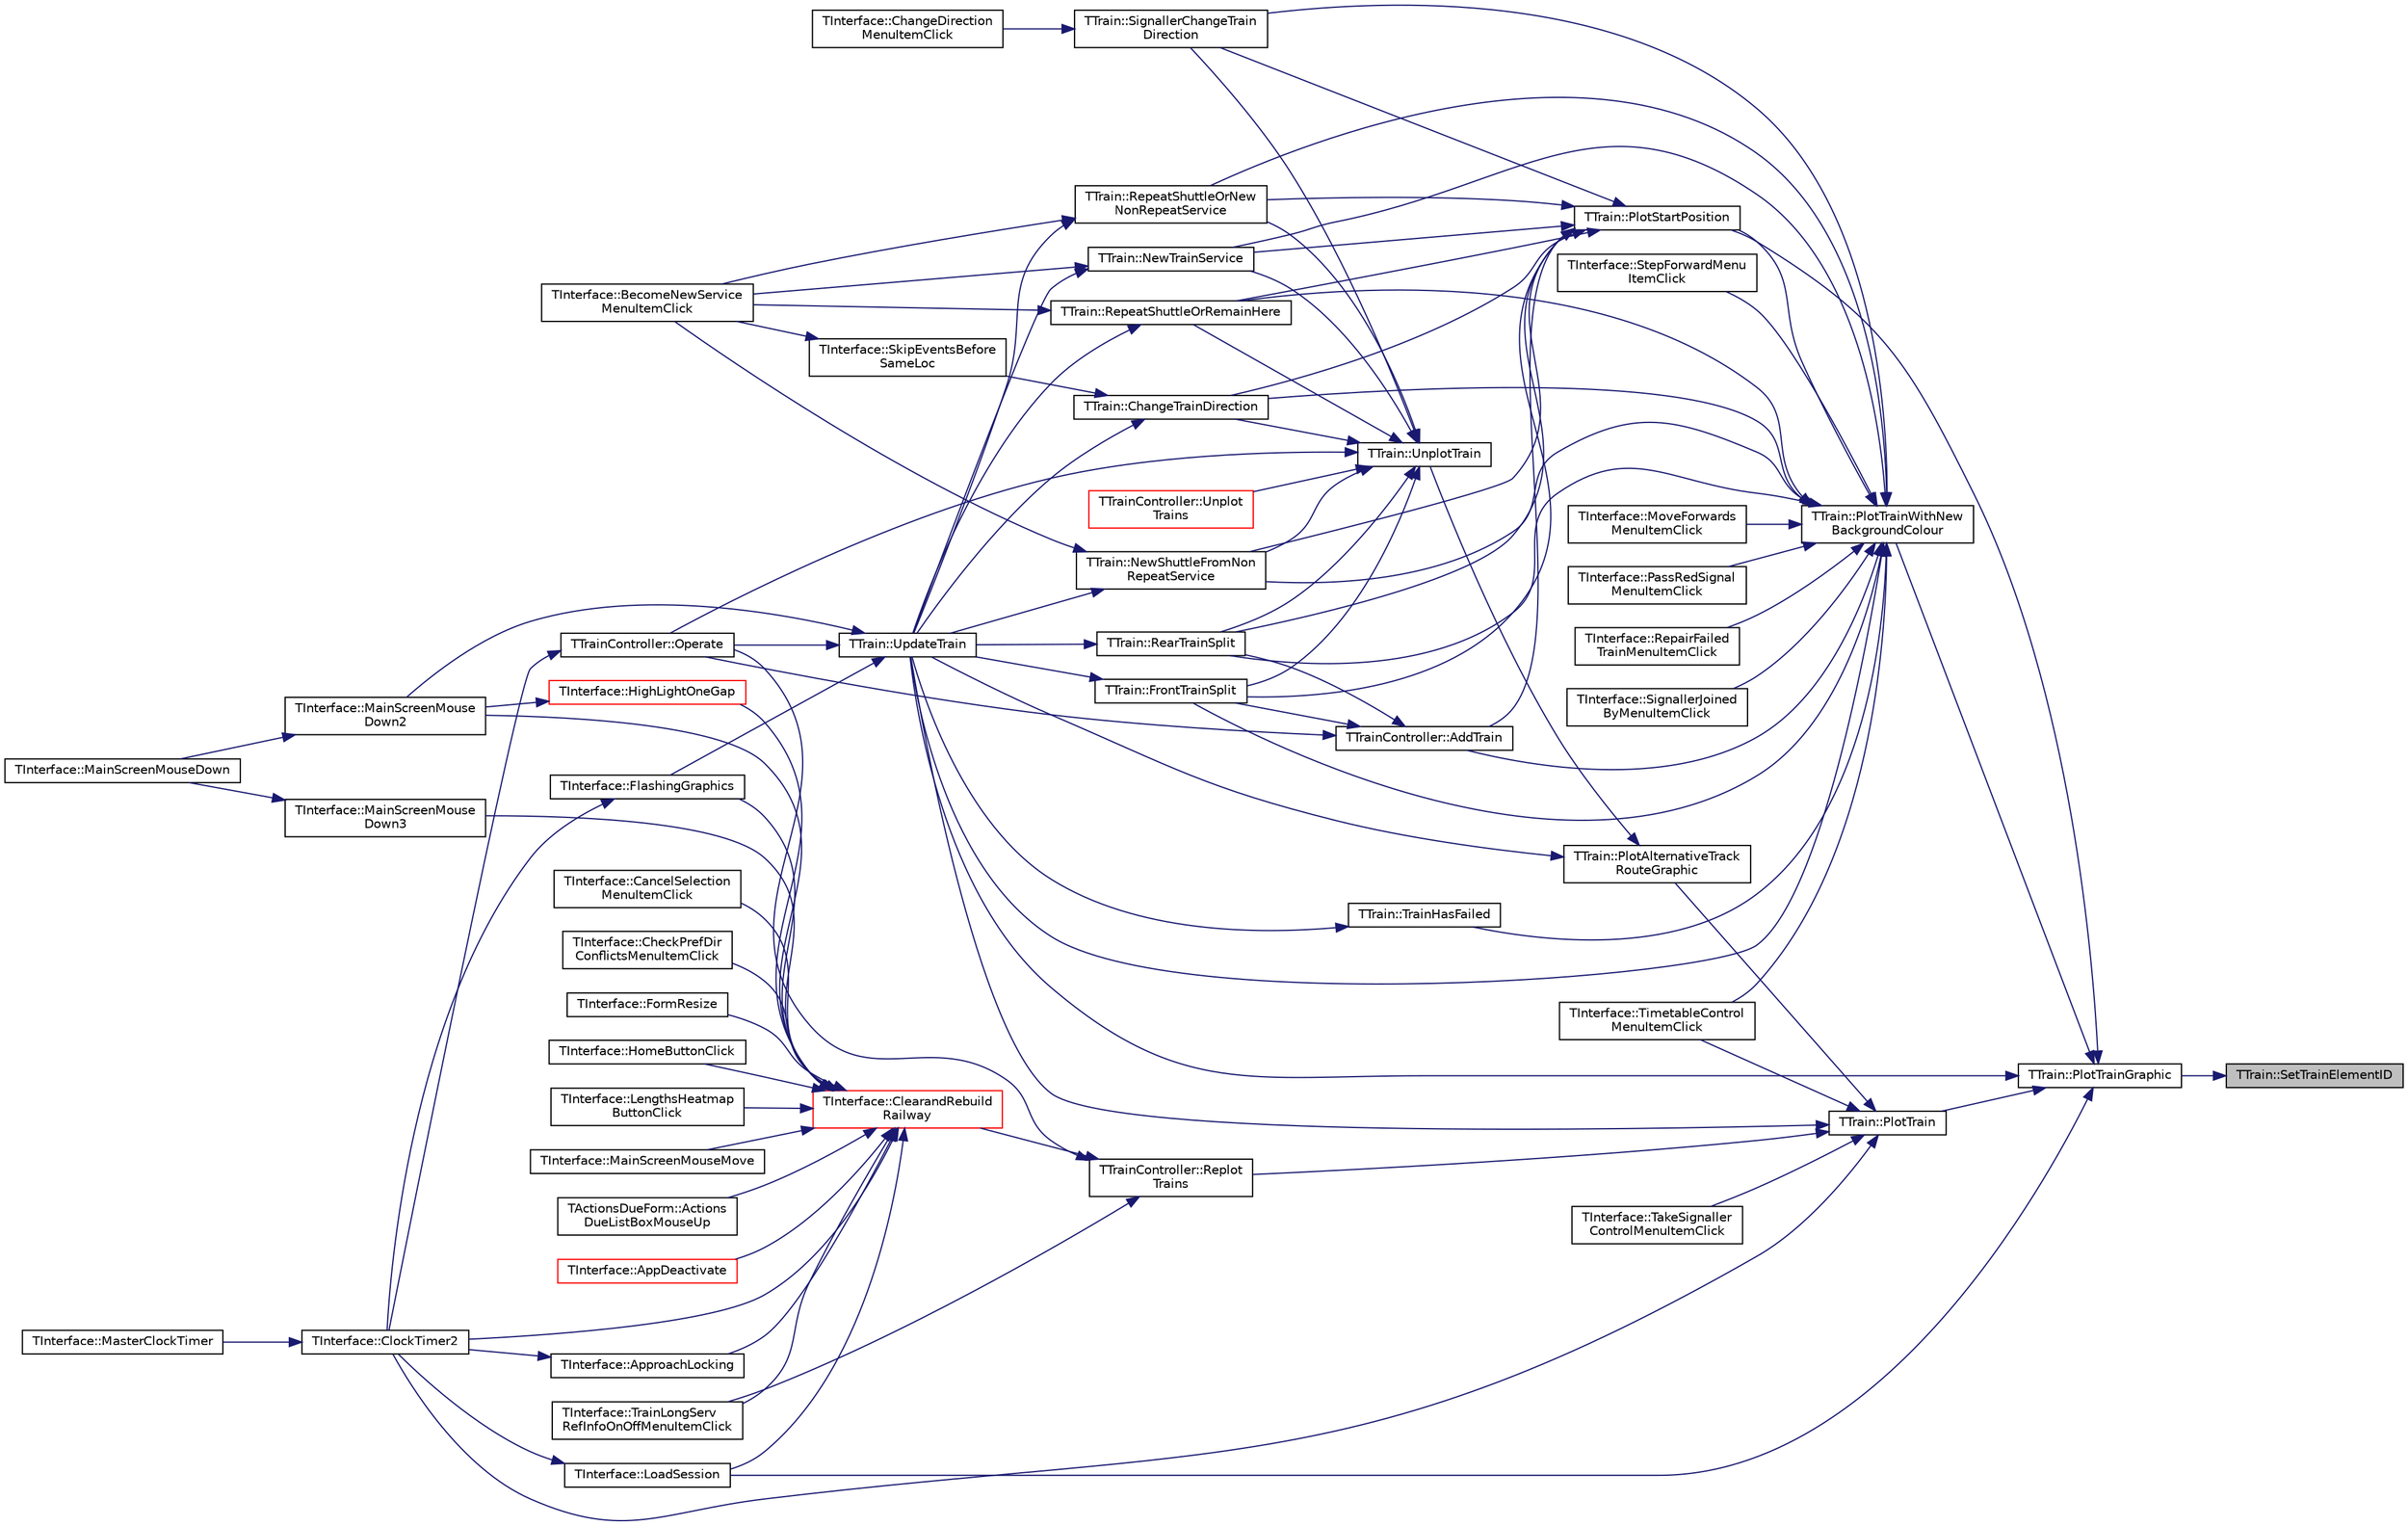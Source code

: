 digraph "TTrain::SetTrainElementID"
{
 // INTERACTIVE_SVG=YES
 // LATEX_PDF_SIZE
  edge [fontname="Helvetica",fontsize="10",labelfontname="Helvetica",labelfontsize="10"];
  node [fontname="Helvetica",fontsize="10",shape=record];
  rankdir="RL";
  Node1 [label="TTrain::SetTrainElementID",height=0.2,width=0.4,color="black", fillcolor="grey75", style="filled", fontcolor="black",tooltip="When a train moves onto an element that element has its TrainIDOnElement value set to the TrainID val..."];
  Node1 -> Node2 [dir="back",color="midnightblue",fontsize="10",style="solid",fontname="Helvetica"];
  Node2 [label="TTrain::PlotTrainGraphic",height=0.2,width=0.4,color="black", fillcolor="white", style="filled",URL="$class_t_train.html#a247bd95a7c648367736b116f553f4e54",tooltip="Plot the train's headcode character corresponding to ArrayNumber."];
  Node2 -> Node3 [dir="back",color="midnightblue",fontsize="10",style="solid",fontname="Helvetica"];
  Node3 [label="TInterface::LoadSession",height=0.2,width=0.4,color="black", fillcolor="white", style="filled",URL="$class_t_interface.html#a636b1b4bd29f2678a3290ed2d282f1c2",tooltip="Load a session file."];
  Node3 -> Node4 [dir="back",color="midnightblue",fontsize="10",style="solid",fontname="Helvetica"];
  Node4 [label="TInterface::ClockTimer2",height=0.2,width=0.4,color="black", fillcolor="white", style="filled",URL="$class_t_interface.html#a6139ffb52492eb89e5487a8a3cd647b5",tooltip="The main loop, called every clock tick via MasterClockTimer."];
  Node4 -> Node5 [dir="back",color="midnightblue",fontsize="10",style="solid",fontname="Helvetica"];
  Node5 [label="TInterface::MasterClockTimer",height=0.2,width=0.4,color="black", fillcolor="white", style="filled",URL="$class_t_interface.html#ace30a12d923fc7fb489afabb0a09aa4f",tooltip=" "];
  Node2 -> Node6 [dir="back",color="midnightblue",fontsize="10",style="solid",fontname="Helvetica"];
  Node6 [label="TTrain::PlotStartPosition",height=0.2,width=0.4,color="black", fillcolor="white", style="filled",URL="$class_t_train.html#a43cd691f12297c4c13a19791329dd627",tooltip="Plots the train and sets up all relevant members for a new train when it is introduced into the railw..."];
  Node6 -> Node7 [dir="back",color="midnightblue",fontsize="10",style="solid",fontname="Helvetica"];
  Node7 [label="TTrainController::AddTrain",height=0.2,width=0.4,color="black", fillcolor="white", style="filled",URL="$class_t_train_controller.html#aa895b60238810a9d134cd5b9c886da56",tooltip="Introduce a new train to the railway, with the characteristics specified, returns true for success,..."];
  Node7 -> Node8 [dir="back",color="midnightblue",fontsize="10",style="solid",fontname="Helvetica"];
  Node8 [label="TTrain::FrontTrainSplit",height=0.2,width=0.4,color="black", fillcolor="white", style="filled",URL="$class_t_train.html#ad666fb061d1da7c44a72ec963c2098aa",tooltip="Carry out the actions needed when a train is to split from the front."];
  Node8 -> Node9 [dir="back",color="midnightblue",fontsize="10",style="solid",fontname="Helvetica"];
  Node9 [label="TTrain::UpdateTrain",height=0.2,width=0.4,color="black", fillcolor="white", style="filled",URL="$class_t_train.html#a89ad640ecf8f5163c40727b4e28575fc",tooltip="Major function called at each clock tick for each train & handles all train movement & associated act..."];
  Node9 -> Node10 [dir="back",color="midnightblue",fontsize="10",style="solid",fontname="Helvetica"];
  Node10 [label="TInterface::FlashingGraphics",height=0.2,width=0.4,color="black", fillcolor="white", style="filled",URL="$class_t_interface.html#a7e6535742855a19cb3e35b1711a7ab59",tooltip="Deal with any warning graphics that need to flash (call on, signal stop, crash etc),..."];
  Node10 -> Node4 [dir="back",color="midnightblue",fontsize="10",style="solid",fontname="Helvetica"];
  Node9 -> Node11 [dir="back",color="midnightblue",fontsize="10",style="solid",fontname="Helvetica"];
  Node11 [label="TInterface::MainScreenMouse\lDown2",height=0.2,width=0.4,color="black", fillcolor="white", style="filled",URL="$class_t_interface.html#abf07d5edc1507de381825f17620748b2",tooltip="Called when mouse button clicked in zoom-in mode."];
  Node11 -> Node12 [dir="back",color="midnightblue",fontsize="10",style="solid",fontname="Helvetica"];
  Node12 [label="TInterface::MainScreenMouseDown",height=0.2,width=0.4,color="black", fillcolor="white", style="filled",URL="$class_t_interface.html#a7f37862fb9e01e1328d9fd3fd8c50094",tooltip=" "];
  Node9 -> Node13 [dir="back",color="midnightblue",fontsize="10",style="solid",fontname="Helvetica"];
  Node13 [label="TTrainController::Operate",height=0.2,width=0.4,color="black", fillcolor="white", style="filled",URL="$class_t_train_controller.html#a20a1576dea1d86ed78fc5e9f46343481",tooltip="called every clock tick to introduce new trains and update existing trains"];
  Node13 -> Node4 [dir="back",color="midnightblue",fontsize="10",style="solid",fontname="Helvetica"];
  Node7 -> Node13 [dir="back",color="midnightblue",fontsize="10",style="solid",fontname="Helvetica"];
  Node7 -> Node14 [dir="back",color="midnightblue",fontsize="10",style="solid",fontname="Helvetica"];
  Node14 [label="TTrain::RearTrainSplit",height=0.2,width=0.4,color="black", fillcolor="white", style="filled",URL="$class_t_train.html#ad64c5823265b0c611c2e5f0613317aa5",tooltip="Carry out the actions needed when a train is to split from the rear."];
  Node14 -> Node9 [dir="back",color="midnightblue",fontsize="10",style="solid",fontname="Helvetica"];
  Node6 -> Node15 [dir="back",color="midnightblue",fontsize="10",style="solid",fontname="Helvetica"];
  Node15 [label="TTrain::ChangeTrainDirection",height=0.2,width=0.4,color="black", fillcolor="white", style="filled",URL="$class_t_train.html#aaac04c1b5e358a69e1930bae9ca6f429",tooltip="Reverses the direction of motion of the train."];
  Node15 -> Node16 [dir="back",color="midnightblue",fontsize="10",style="solid",fontname="Helvetica"];
  Node16 [label="TInterface::SkipEventsBefore\lSameLoc",height=0.2,width=0.4,color="black", fillcolor="white", style="filled",URL="$class_t_interface.html#a528675bee2f8940b6fb3de82ebdd9cc1",tooltip="used when change early to the next service (Fns, Fns-sh, Frh-sh or F-nshs) to advance the action poin..."];
  Node16 -> Node17 [dir="back",color="midnightblue",fontsize="10",style="solid",fontname="Helvetica"];
  Node17 [label="TInterface::BecomeNewService\lMenuItemClick",height=0.2,width=0.4,color="black", fillcolor="white", style="filled",URL="$class_t_interface.html#a0e9af41ff305fe2813385fce38b73206",tooltip=" "];
  Node15 -> Node9 [dir="back",color="midnightblue",fontsize="10",style="solid",fontname="Helvetica"];
  Node6 -> Node8 [dir="back",color="midnightblue",fontsize="10",style="solid",fontname="Helvetica"];
  Node6 -> Node18 [dir="back",color="midnightblue",fontsize="10",style="solid",fontname="Helvetica"];
  Node18 [label="TTrain::NewShuttleFromNon\lRepeatService",height=0.2,width=0.4,color="black", fillcolor="white", style="filled",URL="$class_t_train.html#a2bde9b347632a790874abfee29758d32",tooltip="Carry out the actions needed when a new shuttle service is created from a non-repeating (F-nshs) serv..."];
  Node18 -> Node17 [dir="back",color="midnightblue",fontsize="10",style="solid",fontname="Helvetica"];
  Node18 -> Node9 [dir="back",color="midnightblue",fontsize="10",style="solid",fontname="Helvetica"];
  Node6 -> Node19 [dir="back",color="midnightblue",fontsize="10",style="solid",fontname="Helvetica"];
  Node19 [label="TTrain::NewTrainService",height=0.2,width=0.4,color="black", fillcolor="white", style="filled",URL="$class_t_train.html#a68bda28987bb7b9d7e52b35abb2399de",tooltip="Carry out the actions needed when a train forms a new service (code Fns)"];
  Node19 -> Node17 [dir="back",color="midnightblue",fontsize="10",style="solid",fontname="Helvetica"];
  Node19 -> Node9 [dir="back",color="midnightblue",fontsize="10",style="solid",fontname="Helvetica"];
  Node6 -> Node14 [dir="back",color="midnightblue",fontsize="10",style="solid",fontname="Helvetica"];
  Node6 -> Node20 [dir="back",color="midnightblue",fontsize="10",style="solid",fontname="Helvetica"];
  Node20 [label="TTrain::RepeatShuttleOrNew\lNonRepeatService",height=0.2,width=0.4,color="black", fillcolor="white", style="filled",URL="$class_t_train.html#a648f31ead801d51160c024f1ead459c8",tooltip="Carry out the actions needed to create either a new shuttle service or (if all repeats have finished)..."];
  Node20 -> Node17 [dir="back",color="midnightblue",fontsize="10",style="solid",fontname="Helvetica"];
  Node20 -> Node9 [dir="back",color="midnightblue",fontsize="10",style="solid",fontname="Helvetica"];
  Node6 -> Node21 [dir="back",color="midnightblue",fontsize="10",style="solid",fontname="Helvetica"];
  Node21 [label="TTrain::RepeatShuttleOrRemainHere",height=0.2,width=0.4,color="black", fillcolor="white", style="filled",URL="$class_t_train.html#a1f4b4616c1167ff2ef83b2df48545c6b",tooltip="Carry out the actions needed to create either a new shuttle service or (if all repeats have finished)..."];
  Node21 -> Node17 [dir="back",color="midnightblue",fontsize="10",style="solid",fontname="Helvetica"];
  Node21 -> Node9 [dir="back",color="midnightblue",fontsize="10",style="solid",fontname="Helvetica"];
  Node6 -> Node22 [dir="back",color="midnightblue",fontsize="10",style="solid",fontname="Helvetica"];
  Node22 [label="TTrain::SignallerChangeTrain\lDirection",height=0.2,width=0.4,color="black", fillcolor="white", style="filled",URL="$class_t_train.html#affbb94aa088370056f8ca8c45a1fdd48",tooltip="Unplots & replots train, which checks for facing signal and sets StoppedAtSignal if req'd."];
  Node22 -> Node23 [dir="back",color="midnightblue",fontsize="10",style="solid",fontname="Helvetica"];
  Node23 [label="TInterface::ChangeDirection\lMenuItemClick",height=0.2,width=0.4,color="black", fillcolor="white", style="filled",URL="$class_t_interface.html#aaaf32c3c815553f7ba70698e0f0071bb",tooltip=" "];
  Node2 -> Node24 [dir="back",color="midnightblue",fontsize="10",style="solid",fontname="Helvetica"];
  Node24 [label="TTrain::PlotTrain",height=0.2,width=0.4,color="black", fillcolor="white", style="filled",URL="$class_t_train.html#a5fdef825574f0e546ab25169e9f8445d",tooltip="Plots the train on the display in normal (zoomed-in) mode."];
  Node24 -> Node4 [dir="back",color="midnightblue",fontsize="10",style="solid",fontname="Helvetica"];
  Node24 -> Node25 [dir="back",color="midnightblue",fontsize="10",style="solid",fontname="Helvetica"];
  Node25 [label="TTrain::PlotAlternativeTrack\lRouteGraphic",height=0.2,width=0.4,color="black", fillcolor="white", style="filled",URL="$class_t_train.html#aa21e18b3085773ca8351c446911611c1",tooltip="When a train moves off a bridge the other track may contain a route or have a train on it that has be..."];
  Node25 -> Node26 [dir="back",color="midnightblue",fontsize="10",style="solid",fontname="Helvetica"];
  Node26 [label="TTrain::UnplotTrain",height=0.2,width=0.4,color="black", fillcolor="white", style="filled",URL="$class_t_train.html#a4978a3050ca943076eb6cbd03eeee1d4",tooltip="Unplot train from screen in zoomed-in mode."];
  Node26 -> Node15 [dir="back",color="midnightblue",fontsize="10",style="solid",fontname="Helvetica"];
  Node26 -> Node8 [dir="back",color="midnightblue",fontsize="10",style="solid",fontname="Helvetica"];
  Node26 -> Node18 [dir="back",color="midnightblue",fontsize="10",style="solid",fontname="Helvetica"];
  Node26 -> Node19 [dir="back",color="midnightblue",fontsize="10",style="solid",fontname="Helvetica"];
  Node26 -> Node13 [dir="back",color="midnightblue",fontsize="10",style="solid",fontname="Helvetica"];
  Node26 -> Node14 [dir="back",color="midnightblue",fontsize="10",style="solid",fontname="Helvetica"];
  Node26 -> Node20 [dir="back",color="midnightblue",fontsize="10",style="solid",fontname="Helvetica"];
  Node26 -> Node21 [dir="back",color="midnightblue",fontsize="10",style="solid",fontname="Helvetica"];
  Node26 -> Node22 [dir="back",color="midnightblue",fontsize="10",style="solid",fontname="Helvetica"];
  Node26 -> Node27 [dir="back",color="midnightblue",fontsize="10",style="solid",fontname="Helvetica"];
  Node27 [label="TTrainController::Unplot\lTrains",height=0.2,width=0.4,color="red", fillcolor="white", style="filled",URL="$class_t_train_controller.html#a7e2abfcc38e51933883d959c4155aca0",tooltip="unplot all trains from screen"];
  Node25 -> Node9 [dir="back",color="midnightblue",fontsize="10",style="solid",fontname="Helvetica"];
  Node24 -> Node29 [dir="back",color="midnightblue",fontsize="10",style="solid",fontname="Helvetica"];
  Node29 [label="TTrainController::Replot\lTrains",height=0.2,width=0.4,color="black", fillcolor="white", style="filled",URL="$class_t_train_controller.html#a47676de8fc677dbcabf565569cb1435c",tooltip="plot all trains on the display"];
  Node29 -> Node30 [dir="back",color="midnightblue",fontsize="10",style="solid",fontname="Helvetica"];
  Node30 [label="TInterface::ClearandRebuild\lRailway",height=0.2,width=0.4,color="red", fillcolor="white", style="filled",URL="$class_t_interface.html#aaa05ac95703a25e1fb4863779854967c",tooltip="< Sets the information panel message for zoom-out or paused modes"];
  Node30 -> Node31 [dir="back",color="midnightblue",fontsize="10",style="solid",fontname="Helvetica"];
  Node31 [label="TActionsDueForm::Actions\lDueListBoxMouseUp",height=0.2,width=0.4,color="black", fillcolor="white", style="filled",URL="$class_t_actions_due_form.html#ac44cd181601f65f5944910f931c5d343",tooltip=" "];
  Node30 -> Node32 [dir="back",color="midnightblue",fontsize="10",style="solid",fontname="Helvetica"];
  Node32 [label="TInterface::AppDeactivate",height=0.2,width=0.4,color="red", fillcolor="white", style="filled",URL="$class_t_interface.html#a75f68c918750c0e007ea7a85d718e2ab",tooltip=" "];
  Node30 -> Node34 [dir="back",color="midnightblue",fontsize="10",style="solid",fontname="Helvetica"];
  Node34 [label="TInterface::ApproachLocking",height=0.2,width=0.4,color="black", fillcolor="white", style="filled",URL="$class_t_interface.html#a0a89df44c20c9e2c096e66e2950c79a6",tooltip="Function that deals with approach locking during ClockTimer2 function."];
  Node34 -> Node4 [dir="back",color="midnightblue",fontsize="10",style="solid",fontname="Helvetica"];
  Node30 -> Node35 [dir="back",color="midnightblue",fontsize="10",style="solid",fontname="Helvetica"];
  Node35 [label="TInterface::CancelSelection\lMenuItemClick",height=0.2,width=0.4,color="black", fillcolor="white", style="filled",URL="$class_t_interface.html#a2fb2cd7dbddb7fa689ea994e9ffc10ff",tooltip=" "];
  Node30 -> Node36 [dir="back",color="midnightblue",fontsize="10",style="solid",fontname="Helvetica"];
  Node36 [label="TInterface::CheckPrefDir\lConflictsMenuItemClick",height=0.2,width=0.4,color="black", fillcolor="white", style="filled",URL="$class_t_interface.html#ac41a9993a63b3b5b6a8acb30e8f606f5",tooltip=" "];
  Node30 -> Node4 [dir="back",color="midnightblue",fontsize="10",style="solid",fontname="Helvetica"];
  Node30 -> Node10 [dir="back",color="midnightblue",fontsize="10",style="solid",fontname="Helvetica"];
  Node30 -> Node37 [dir="back",color="midnightblue",fontsize="10",style="solid",fontname="Helvetica"];
  Node37 [label="TInterface::FormResize",height=0.2,width=0.4,color="black", fillcolor="white", style="filled",URL="$class_t_interface.html#a3fe9878a003d343a06f09c8f421e5a3b",tooltip=" "];
  Node30 -> Node38 [dir="back",color="midnightblue",fontsize="10",style="solid",fontname="Helvetica"];
  Node38 [label="TInterface::HighLightOneGap",height=0.2,width=0.4,color="red", fillcolor="white", style="filled",URL="$class_t_interface.html#a44bce128da0e5ae552031e39552d0c39",tooltip="Called during gap setting to mark a gap with a red ellipse and ask user to select the corresponding g..."];
  Node38 -> Node11 [dir="back",color="midnightblue",fontsize="10",style="solid",fontname="Helvetica"];
  Node30 -> Node136 [dir="back",color="midnightblue",fontsize="10",style="solid",fontname="Helvetica"];
  Node136 [label="TInterface::HomeButtonClick",height=0.2,width=0.4,color="black", fillcolor="white", style="filled",URL="$class_t_interface.html#a19e64ee6952b0fd3c260eb05c14a34c8",tooltip=" "];
  Node30 -> Node49 [dir="back",color="midnightblue",fontsize="10",style="solid",fontname="Helvetica"];
  Node49 [label="TInterface::LengthsHeatmap\lButtonClick",height=0.2,width=0.4,color="black", fillcolor="white", style="filled",URL="$class_t_interface.html#a35acc06d7509c368b02816710d3fbab4",tooltip=" "];
  Node30 -> Node3 [dir="back",color="midnightblue",fontsize="10",style="solid",fontname="Helvetica"];
  Node30 -> Node11 [dir="back",color="midnightblue",fontsize="10",style="solid",fontname="Helvetica"];
  Node30 -> Node55 [dir="back",color="midnightblue",fontsize="10",style="solid",fontname="Helvetica"];
  Node55 [label="TInterface::MainScreenMouse\lDown3",height=0.2,width=0.4,color="black", fillcolor="white", style="filled",URL="$class_t_interface.html#a8c96de45b013362b03ad0e8725a7c64b",tooltip="Called when mouse button clicked in zoom-out mode."];
  Node55 -> Node12 [dir="back",color="midnightblue",fontsize="10",style="solid",fontname="Helvetica"];
  Node30 -> Node137 [dir="back",color="midnightblue",fontsize="10",style="solid",fontname="Helvetica"];
  Node137 [label="TInterface::MainScreenMouseMove",height=0.2,width=0.4,color="black", fillcolor="white", style="filled",URL="$class_t_interface.html#abb268a3a209bc0d66111540c84345c1b",tooltip=" "];
  Node30 -> Node146 [dir="back",color="midnightblue",fontsize="10",style="solid",fontname="Helvetica"];
  Node146 [label="TInterface::TrainLongServ\lRefInfoOnOffMenuItemClick",height=0.2,width=0.4,color="black", fillcolor="white", style="filled",URL="$class_t_interface.html#a0c193116ef39efb292c08df6101155f5",tooltip=" "];
  Node29 -> Node13 [dir="back",color="midnightblue",fontsize="10",style="solid",fontname="Helvetica"];
  Node29 -> Node146 [dir="back",color="midnightblue",fontsize="10",style="solid",fontname="Helvetica"];
  Node24 -> Node147 [dir="back",color="midnightblue",fontsize="10",style="solid",fontname="Helvetica"];
  Node147 [label="TInterface::TakeSignaller\lControlMenuItemClick",height=0.2,width=0.4,color="black", fillcolor="white", style="filled",URL="$class_t_interface.html#ab5b80c76a8cc8d2c87f21d323f61c1ce",tooltip=" "];
  Node24 -> Node148 [dir="back",color="midnightblue",fontsize="10",style="solid",fontname="Helvetica"];
  Node148 [label="TInterface::TimetableControl\lMenuItemClick",height=0.2,width=0.4,color="black", fillcolor="white", style="filled",URL="$class_t_interface.html#aec12f0e481024f1268fad36e7188b7a4",tooltip=" "];
  Node24 -> Node9 [dir="back",color="midnightblue",fontsize="10",style="solid",fontname="Helvetica"];
  Node2 -> Node149 [dir="back",color="midnightblue",fontsize="10",style="solid",fontname="Helvetica"];
  Node149 [label="TTrain::PlotTrainWithNew\lBackgroundColour",height=0.2,width=0.4,color="black", fillcolor="white", style="filled",URL="$class_t_train.html#abfa6da75d034c737d53819e6edbfa3dc",tooltip="Changes the train's background colour (e.g. to pale green if stopped at a station) Note that this use..."];
  Node149 -> Node7 [dir="back",color="midnightblue",fontsize="10",style="solid",fontname="Helvetica"];
  Node149 -> Node15 [dir="back",color="midnightblue",fontsize="10",style="solid",fontname="Helvetica"];
  Node149 -> Node8 [dir="back",color="midnightblue",fontsize="10",style="solid",fontname="Helvetica"];
  Node149 -> Node150 [dir="back",color="midnightblue",fontsize="10",style="solid",fontname="Helvetica"];
  Node150 [label="TInterface::MoveForwards\lMenuItemClick",height=0.2,width=0.4,color="black", fillcolor="white", style="filled",URL="$class_t_interface.html#a50478cade5cae721121f5902528987a7",tooltip=" "];
  Node149 -> Node18 [dir="back",color="midnightblue",fontsize="10",style="solid",fontname="Helvetica"];
  Node149 -> Node19 [dir="back",color="midnightblue",fontsize="10",style="solid",fontname="Helvetica"];
  Node149 -> Node151 [dir="back",color="midnightblue",fontsize="10",style="solid",fontname="Helvetica"];
  Node151 [label="TInterface::PassRedSignal\lMenuItemClick",height=0.2,width=0.4,color="black", fillcolor="white", style="filled",URL="$class_t_interface.html#ad7aaed58c91a9ad9598e17fa615024da",tooltip=" "];
  Node149 -> Node6 [dir="back",color="midnightblue",fontsize="10",style="solid",fontname="Helvetica"];
  Node149 -> Node14 [dir="back",color="midnightblue",fontsize="10",style="solid",fontname="Helvetica"];
  Node149 -> Node152 [dir="back",color="midnightblue",fontsize="10",style="solid",fontname="Helvetica"];
  Node152 [label="TInterface::RepairFailed\lTrainMenuItemClick",height=0.2,width=0.4,color="black", fillcolor="white", style="filled",URL="$class_t_interface.html#ad3ddf42d51934815002002a770df766a",tooltip=" "];
  Node149 -> Node20 [dir="back",color="midnightblue",fontsize="10",style="solid",fontname="Helvetica"];
  Node149 -> Node21 [dir="back",color="midnightblue",fontsize="10",style="solid",fontname="Helvetica"];
  Node149 -> Node22 [dir="back",color="midnightblue",fontsize="10",style="solid",fontname="Helvetica"];
  Node149 -> Node153 [dir="back",color="midnightblue",fontsize="10",style="solid",fontname="Helvetica"];
  Node153 [label="TInterface::SignallerJoined\lByMenuItemClick",height=0.2,width=0.4,color="black", fillcolor="white", style="filled",URL="$class_t_interface.html#ad493289c9c9aa2e4d4e39329e80cc47c",tooltip=" "];
  Node149 -> Node154 [dir="back",color="midnightblue",fontsize="10",style="solid",fontname="Helvetica"];
  Node154 [label="TInterface::StepForwardMenu\lItemClick",height=0.2,width=0.4,color="black", fillcolor="white", style="filled",URL="$class_t_interface.html#a0cc484aa9bc0445312ef9191d8212f14",tooltip=" "];
  Node149 -> Node148 [dir="back",color="midnightblue",fontsize="10",style="solid",fontname="Helvetica"];
  Node149 -> Node155 [dir="back",color="midnightblue",fontsize="10",style="solid",fontname="Helvetica"];
  Node155 [label="TTrain::TrainHasFailed",height=0.2,width=0.4,color="black", fillcolor="white", style="filled",URL="$class_t_train.html#a84204e3d8492e73d1eebf0707c49f620",tooltip="Called when there is a random train failure."];
  Node155 -> Node9 [dir="back",color="midnightblue",fontsize="10",style="solid",fontname="Helvetica"];
  Node149 -> Node9 [dir="back",color="midnightblue",fontsize="10",style="solid",fontname="Helvetica"];
  Node2 -> Node9 [dir="back",color="midnightblue",fontsize="10",style="solid",fontname="Helvetica"];
}
